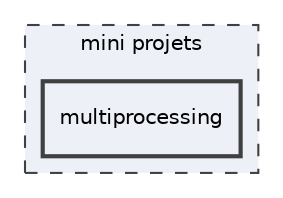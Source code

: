 digraph "mini projets/multiprocessing"
{
 // LATEX_PDF_SIZE
  edge [fontname="Helvetica",fontsize="10",labelfontname="Helvetica",labelfontsize="10"];
  node [fontname="Helvetica",fontsize="10",shape=record];
  compound=true
  subgraph clusterdir_a9d1bc984fee8341a9ff23b175562faf {
    graph [ bgcolor="#edf0f7", pencolor="grey25", style="filled,dashed,", label="mini projets", fontname="Helvetica", fontsize="10", URL="dir_a9d1bc984fee8341a9ff23b175562faf.html"]
  dir_91ae49d7e49200e00dff992841879fae [shape=box, label="multiprocessing", style="filled,bold,", fillcolor="#edf0f7", color="grey25", URL="dir_91ae49d7e49200e00dff992841879fae.html"];
  }
}
